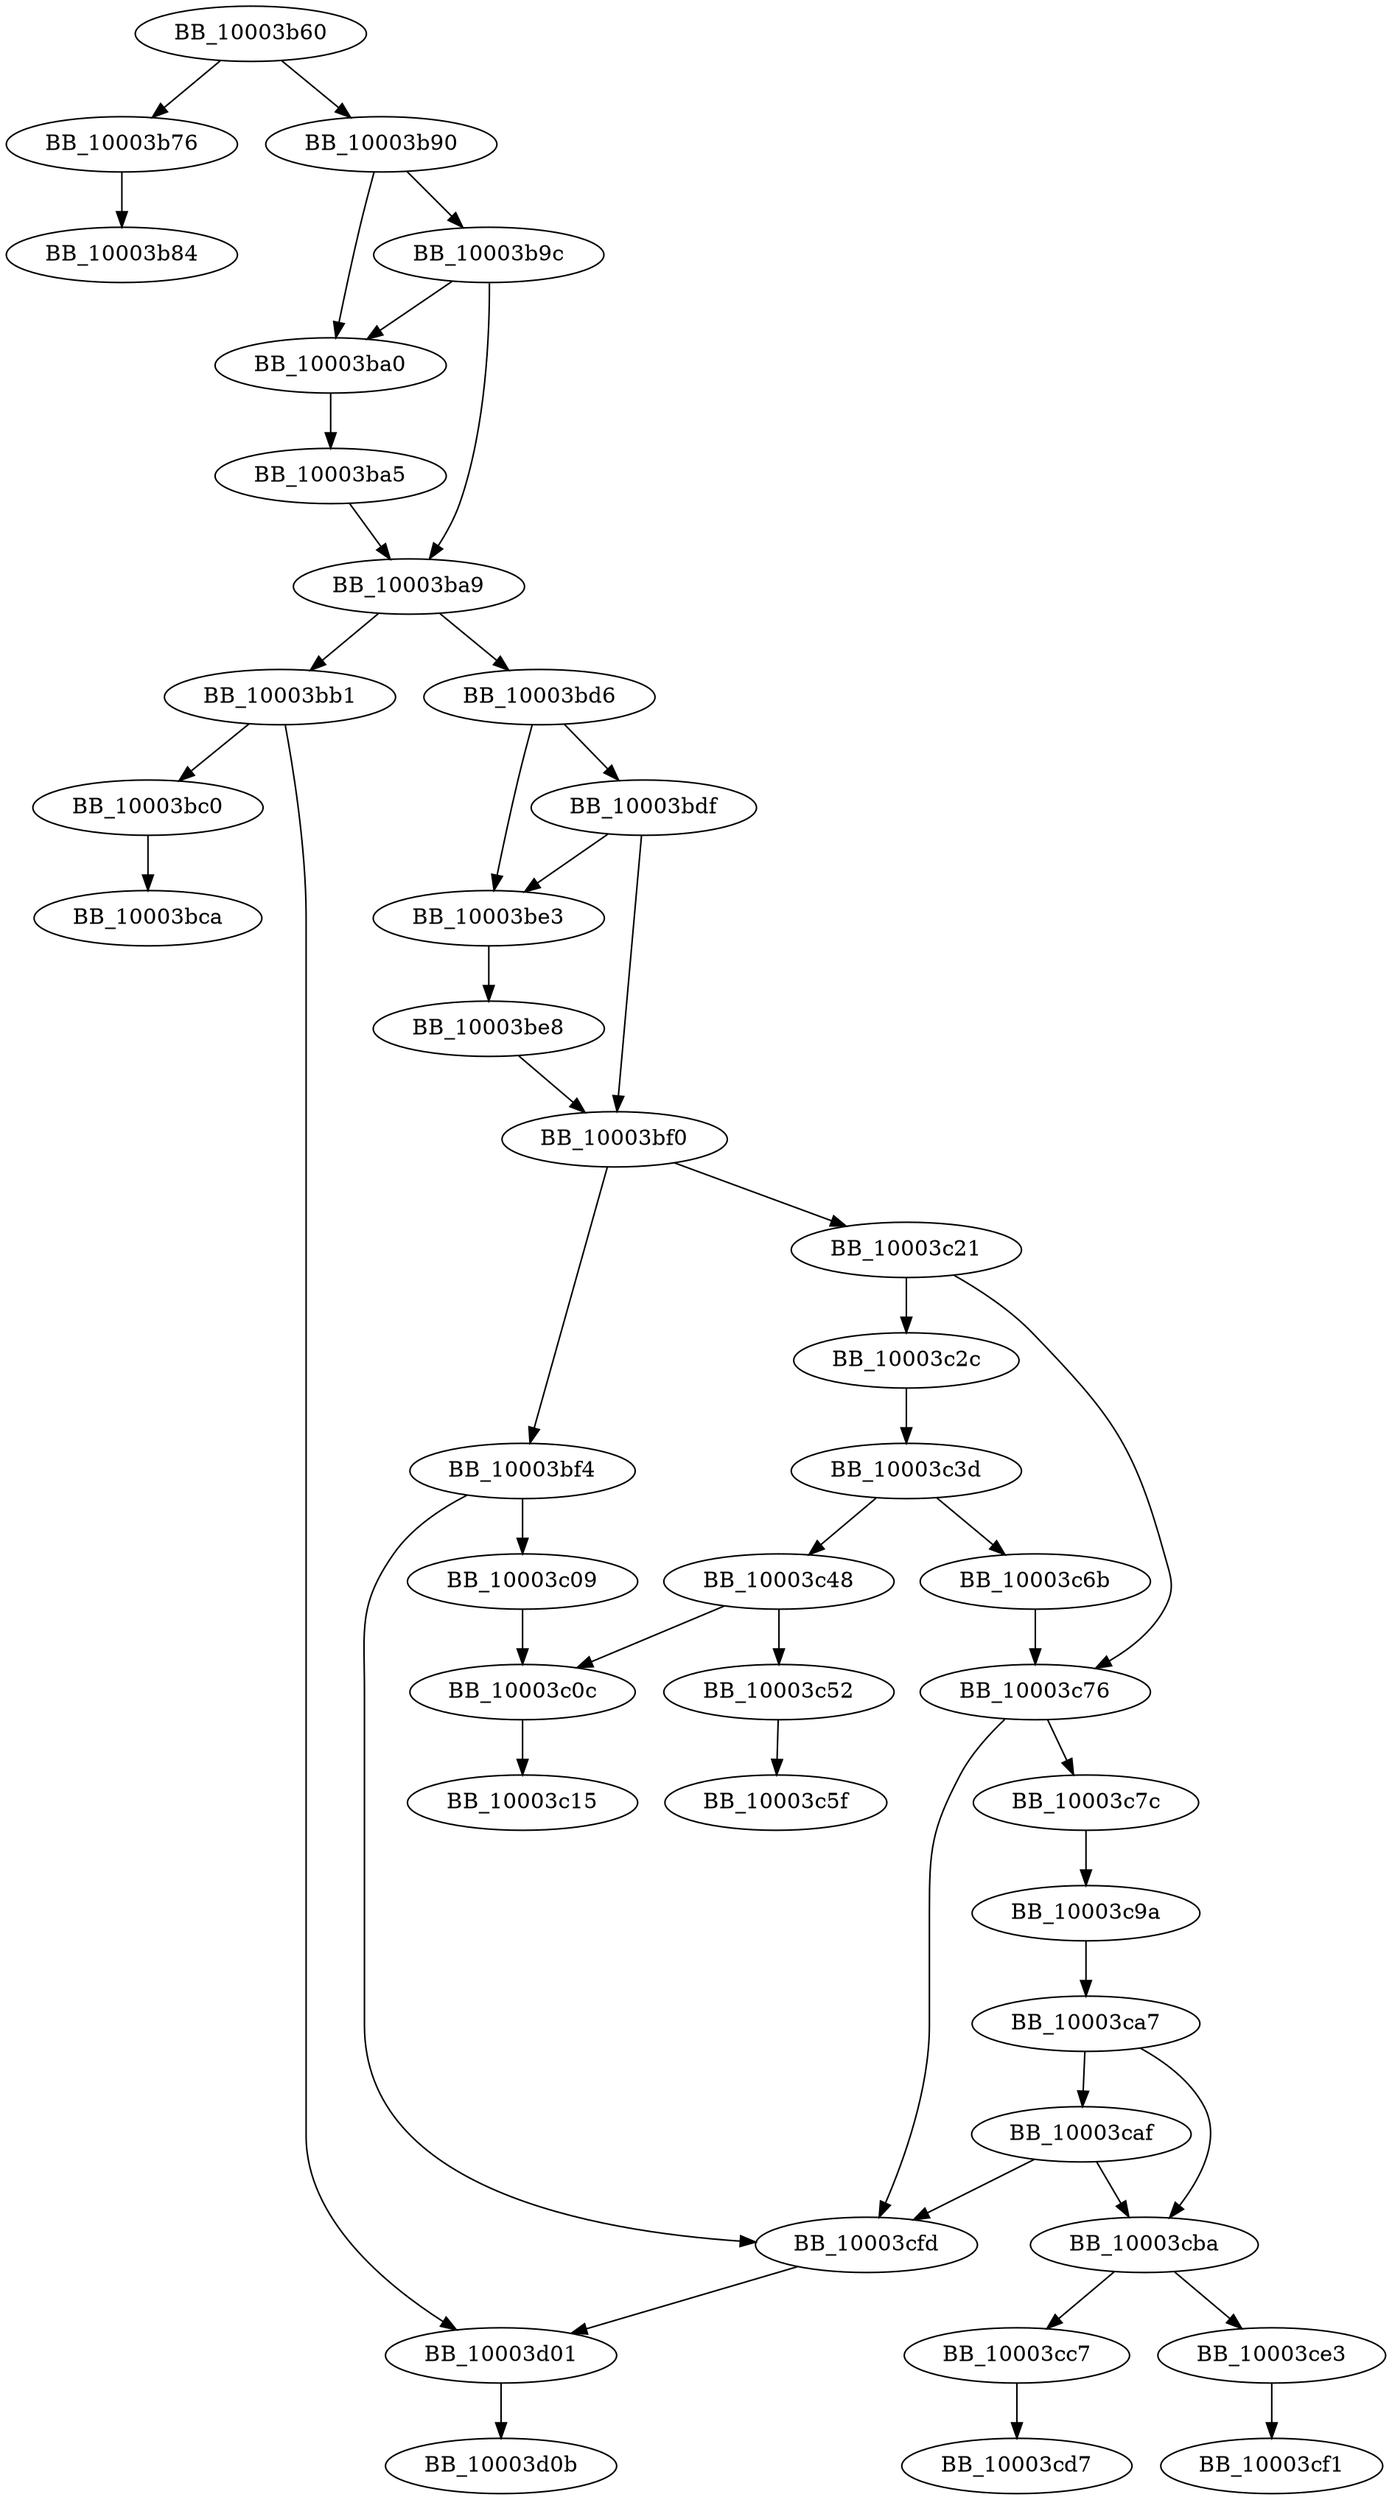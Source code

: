 DiGraph sub_10003B60{
BB_10003b60->BB_10003b76
BB_10003b60->BB_10003b90
BB_10003b76->BB_10003b84
BB_10003b90->BB_10003b9c
BB_10003b90->BB_10003ba0
BB_10003b9c->BB_10003ba0
BB_10003b9c->BB_10003ba9
BB_10003ba0->BB_10003ba5
BB_10003ba5->BB_10003ba9
BB_10003ba9->BB_10003bb1
BB_10003ba9->BB_10003bd6
BB_10003bb1->BB_10003bc0
BB_10003bb1->BB_10003d01
BB_10003bc0->BB_10003bca
BB_10003bd6->BB_10003bdf
BB_10003bd6->BB_10003be3
BB_10003bdf->BB_10003be3
BB_10003bdf->BB_10003bf0
BB_10003be3->BB_10003be8
BB_10003be8->BB_10003bf0
BB_10003bf0->BB_10003bf4
BB_10003bf0->BB_10003c21
BB_10003bf4->BB_10003c09
BB_10003bf4->BB_10003cfd
BB_10003c09->BB_10003c0c
BB_10003c0c->BB_10003c15
BB_10003c21->BB_10003c2c
BB_10003c21->BB_10003c76
BB_10003c2c->BB_10003c3d
BB_10003c3d->BB_10003c48
BB_10003c3d->BB_10003c6b
BB_10003c48->BB_10003c0c
BB_10003c48->BB_10003c52
BB_10003c52->BB_10003c5f
BB_10003c6b->BB_10003c76
BB_10003c76->BB_10003c7c
BB_10003c76->BB_10003cfd
BB_10003c7c->BB_10003c9a
BB_10003c9a->BB_10003ca7
BB_10003ca7->BB_10003caf
BB_10003ca7->BB_10003cba
BB_10003caf->BB_10003cba
BB_10003caf->BB_10003cfd
BB_10003cba->BB_10003cc7
BB_10003cba->BB_10003ce3
BB_10003cc7->BB_10003cd7
BB_10003ce3->BB_10003cf1
BB_10003cfd->BB_10003d01
BB_10003d01->BB_10003d0b
}
